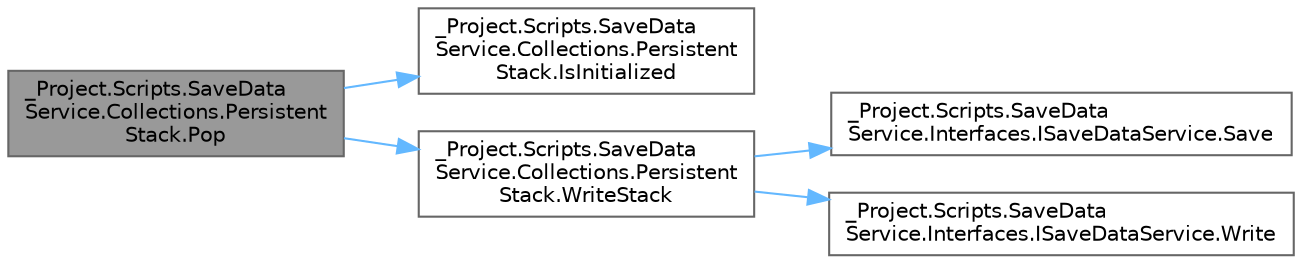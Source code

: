 digraph "_Project.Scripts.SaveDataService.Collections.PersistentStack.Pop"
{
 // LATEX_PDF_SIZE
  bgcolor="transparent";
  edge [fontname=Helvetica,fontsize=10,labelfontname=Helvetica,labelfontsize=10];
  node [fontname=Helvetica,fontsize=10,shape=box,height=0.2,width=0.4];
  rankdir="LR";
  Node1 [id="Node000001",label="_Project.Scripts.SaveData\lService.Collections.Persistent\lStack.Pop",height=0.2,width=0.4,color="gray40", fillcolor="grey60", style="filled", fontcolor="black",tooltip="Метод удаления из стека"];
  Node1 -> Node2 [id="edge1_Node000001_Node000002",color="steelblue1",style="solid",tooltip=" "];
  Node2 [id="Node000002",label="_Project.Scripts.SaveData\lService.Collections.Persistent\lStack.IsInitialized",height=0.2,width=0.4,color="grey40", fillcolor="white", style="filled",URL="$class___project_1_1_scripts_1_1_save_data_service_1_1_collections_1_1_persistent_stack.html#a819a3c534f533fd1dac6fe3df857a8b1",tooltip="Метод получения флага инициализации"];
  Node1 -> Node3 [id="edge2_Node000001_Node000003",color="steelblue1",style="solid",tooltip=" "];
  Node3 [id="Node000003",label="_Project.Scripts.SaveData\lService.Collections.Persistent\lStack.WriteStack",height=0.2,width=0.4,color="grey40", fillcolor="white", style="filled",URL="$class___project_1_1_scripts_1_1_save_data_service_1_1_collections_1_1_persistent_stack.html#a72b22fa23435b896dfa3dc1e175d8a9a",tooltip="Метод записи значений в стек"];
  Node3 -> Node4 [id="edge3_Node000003_Node000004",color="steelblue1",style="solid",tooltip=" "];
  Node4 [id="Node000004",label="_Project.Scripts.SaveData\lService.Interfaces.ISaveDataService.Save",height=0.2,width=0.4,color="grey40", fillcolor="white", style="filled",URL="$interface___project_1_1_scripts_1_1_save_data_service_1_1_interfaces_1_1_i_save_data_service.html#a8d36927cad7e9f1344da45fccd8bbca7",tooltip="Метод сохранения значения"];
  Node3 -> Node5 [id="edge4_Node000003_Node000005",color="steelblue1",style="solid",tooltip=" "];
  Node5 [id="Node000005",label="_Project.Scripts.SaveData\lService.Interfaces.ISaveDataService.Write",height=0.2,width=0.4,color="grey40", fillcolor="white", style="filled",URL="$interface___project_1_1_scripts_1_1_save_data_service_1_1_interfaces_1_1_i_save_data_service.html#a812aeeeb56eac6ff036ffc4169d32a58",tooltip="Метод записи данных в файлы/классы"];
}
